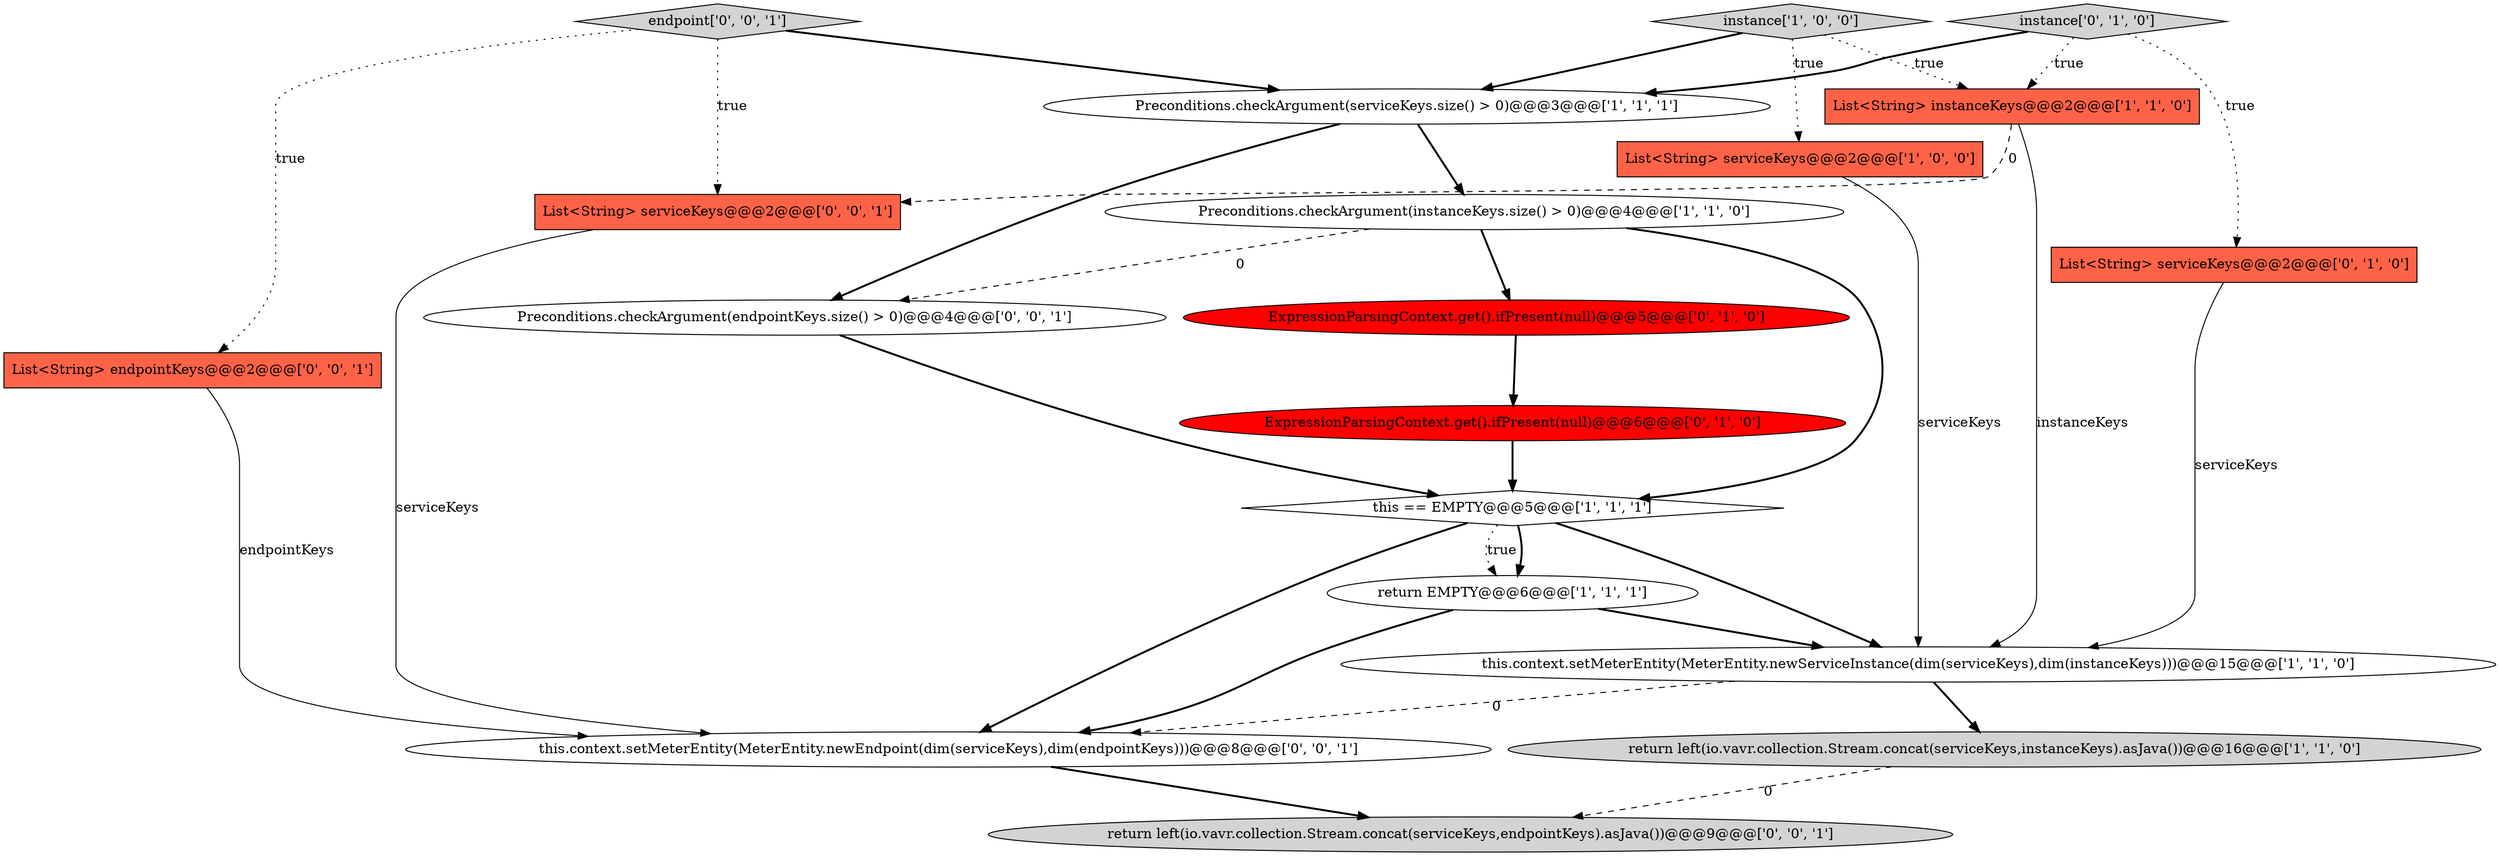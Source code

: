 digraph {
14 [style = filled, label = "Preconditions.checkArgument(endpointKeys.size() > 0)@@@4@@@['0', '0', '1']", fillcolor = white, shape = ellipse image = "AAA0AAABBB3BBB"];
6 [style = filled, label = "List<String> serviceKeys@@@2@@@['1', '0', '0']", fillcolor = tomato, shape = box image = "AAA0AAABBB1BBB"];
9 [style = filled, label = "List<String> serviceKeys@@@2@@@['0', '1', '0']", fillcolor = tomato, shape = box image = "AAA0AAABBB2BBB"];
8 [style = filled, label = "return left(io.vavr.collection.Stream.concat(serviceKeys,instanceKeys).asJava())@@@16@@@['1', '1', '0']", fillcolor = lightgray, shape = ellipse image = "AAA0AAABBB1BBB"];
1 [style = filled, label = "instance['1', '0', '0']", fillcolor = lightgray, shape = diamond image = "AAA0AAABBB1BBB"];
11 [style = filled, label = "instance['0', '1', '0']", fillcolor = lightgray, shape = diamond image = "AAA0AAABBB2BBB"];
16 [style = filled, label = "endpoint['0', '0', '1']", fillcolor = lightgray, shape = diamond image = "AAA0AAABBB3BBB"];
18 [style = filled, label = "return left(io.vavr.collection.Stream.concat(serviceKeys,endpointKeys).asJava())@@@9@@@['0', '0', '1']", fillcolor = lightgray, shape = ellipse image = "AAA0AAABBB3BBB"];
7 [style = filled, label = "List<String> instanceKeys@@@2@@@['1', '1', '0']", fillcolor = tomato, shape = box image = "AAA0AAABBB1BBB"];
0 [style = filled, label = "this == EMPTY@@@5@@@['1', '1', '1']", fillcolor = white, shape = diamond image = "AAA0AAABBB1BBB"];
17 [style = filled, label = "List<String> serviceKeys@@@2@@@['0', '0', '1']", fillcolor = tomato, shape = box image = "AAA0AAABBB3BBB"];
12 [style = filled, label = "ExpressionParsingContext.get().ifPresent(null)@@@5@@@['0', '1', '0']", fillcolor = red, shape = ellipse image = "AAA1AAABBB2BBB"];
4 [style = filled, label = "Preconditions.checkArgument(serviceKeys.size() > 0)@@@3@@@['1', '1', '1']", fillcolor = white, shape = ellipse image = "AAA0AAABBB1BBB"];
15 [style = filled, label = "this.context.setMeterEntity(MeterEntity.newEndpoint(dim(serviceKeys),dim(endpointKeys)))@@@8@@@['0', '0', '1']", fillcolor = white, shape = ellipse image = "AAA0AAABBB3BBB"];
2 [style = filled, label = "return EMPTY@@@6@@@['1', '1', '1']", fillcolor = white, shape = ellipse image = "AAA0AAABBB1BBB"];
10 [style = filled, label = "ExpressionParsingContext.get().ifPresent(null)@@@6@@@['0', '1', '0']", fillcolor = red, shape = ellipse image = "AAA1AAABBB2BBB"];
5 [style = filled, label = "this.context.setMeterEntity(MeterEntity.newServiceInstance(dim(serviceKeys),dim(instanceKeys)))@@@15@@@['1', '1', '0']", fillcolor = white, shape = ellipse image = "AAA0AAABBB1BBB"];
3 [style = filled, label = "Preconditions.checkArgument(instanceKeys.size() > 0)@@@4@@@['1', '1', '0']", fillcolor = white, shape = ellipse image = "AAA0AAABBB1BBB"];
13 [style = filled, label = "List<String> endpointKeys@@@2@@@['0', '0', '1']", fillcolor = tomato, shape = box image = "AAA0AAABBB3BBB"];
11->7 [style = dotted, label="true"];
4->3 [style = bold, label=""];
5->8 [style = bold, label=""];
1->4 [style = bold, label=""];
4->14 [style = bold, label=""];
2->5 [style = bold, label=""];
16->13 [style = dotted, label="true"];
7->17 [style = dashed, label="0"];
16->17 [style = dotted, label="true"];
0->2 [style = bold, label=""];
17->15 [style = solid, label="serviceKeys"];
11->4 [style = bold, label=""];
11->9 [style = dotted, label="true"];
3->12 [style = bold, label=""];
15->18 [style = bold, label=""];
0->15 [style = bold, label=""];
3->0 [style = bold, label=""];
13->15 [style = solid, label="endpointKeys"];
1->7 [style = dotted, label="true"];
12->10 [style = bold, label=""];
9->5 [style = solid, label="serviceKeys"];
14->0 [style = bold, label=""];
10->0 [style = bold, label=""];
2->15 [style = bold, label=""];
1->6 [style = dotted, label="true"];
8->18 [style = dashed, label="0"];
0->2 [style = dotted, label="true"];
16->4 [style = bold, label=""];
6->5 [style = solid, label="serviceKeys"];
3->14 [style = dashed, label="0"];
5->15 [style = dashed, label="0"];
7->5 [style = solid, label="instanceKeys"];
0->5 [style = bold, label=""];
}
